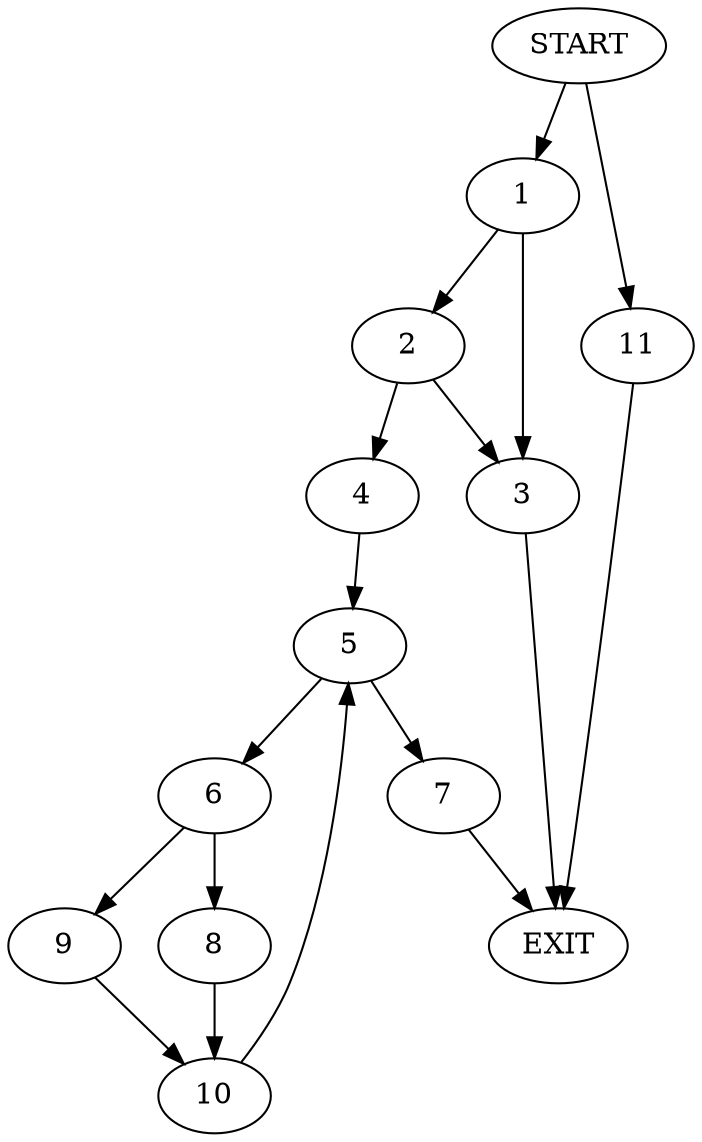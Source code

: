 digraph {
0 [label="START"]
12 [label="EXIT"]
0 -> 1
1 -> 2
1 -> 3
3 -> 12
2 -> 3
2 -> 4
4 -> 5
5 -> 6
5 -> 7
6 -> 8
6 -> 9
7 -> 12
8 -> 10
9 -> 10
10 -> 5
0 -> 11
11 -> 12
}
